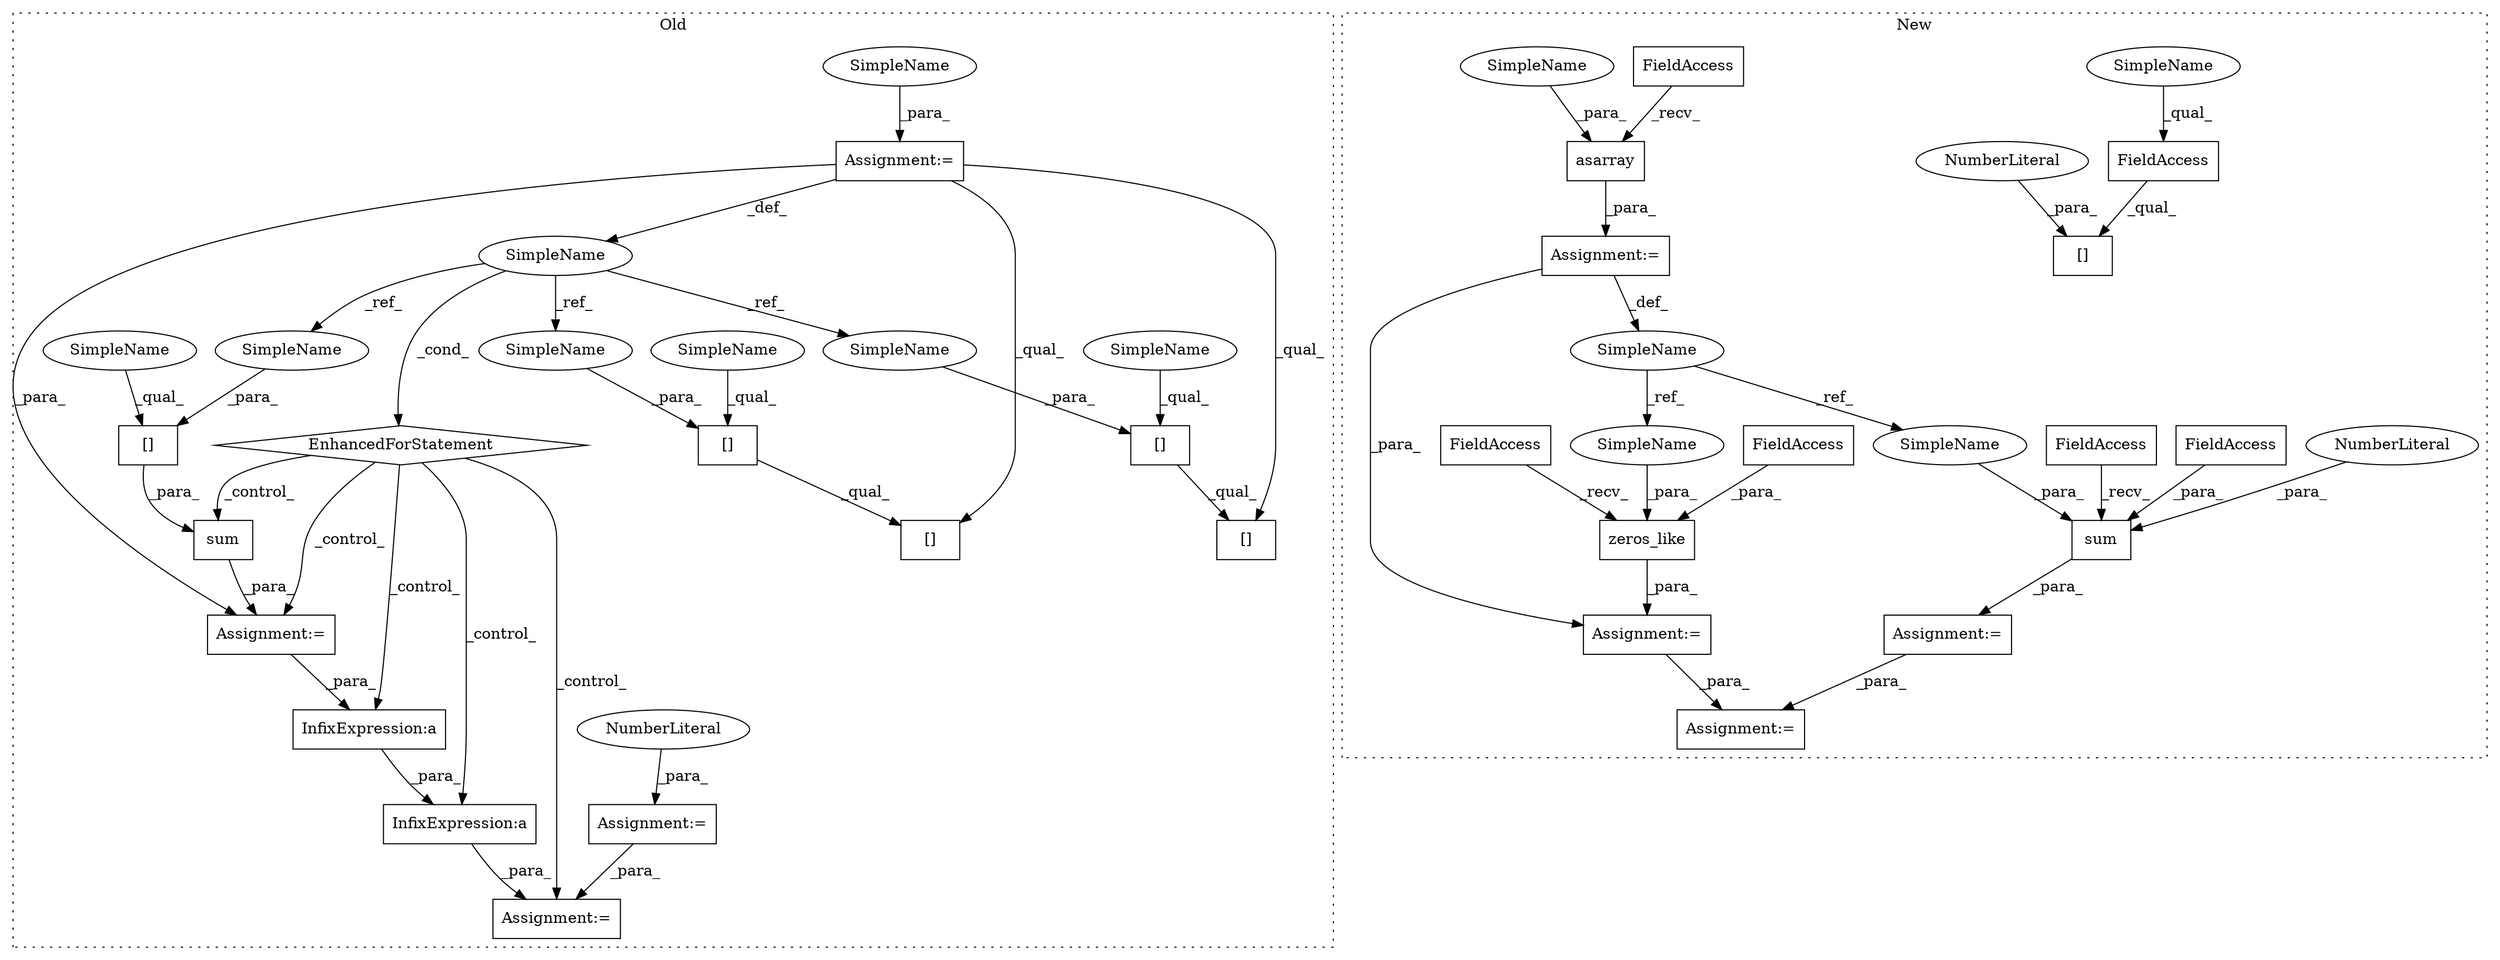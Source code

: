 digraph G {
subgraph cluster0 {
1 [label="sum" a="32" s="1178,1209" l="4,1" shape="box"];
7 [label="InfixExpression:a" a="27" s="1282" l="3" shape="box"];
8 [label="InfixExpression:a" a="27" s="1249" l="3" shape="box"];
9 [label="[]" a="2" s="1182,1208" l="13,1" shape="box"];
10 [label="EnhancedForStatement" a="70" s="1051,1144" l="53,2" shape="diamond"];
11 [label="SimpleName" a="42" s="1116" l="13" shape="ellipse"];
12 [label="[]" a="2" s="1471,1497" l="13,1" shape="box"];
13 [label="[]" a="2" s="1405,1431" l="13,1" shape="box"];
24 [label="Assignment:=" a="7" s="1177" l="1" shape="box"];
25 [label="[]" a="2" s="1471,1504" l="28,1" shape="box"];
28 [label="Assignment:=" a="7" s="1223" l="2" shape="box"];
29 [label="[]" a="2" s="1405,1438" l="28,1" shape="box"];
30 [label="Assignment:=" a="7" s="1051,1144" l="53,2" shape="box"];
31 [label="Assignment:=" a="7" s="1043" l="1" shape="box"];
32 [label="NumberLiteral" a="34" s="1044" l="1" shape="ellipse"];
35 [label="SimpleName" a="42" s="1405" l="12" shape="ellipse"];
36 [label="SimpleName" a="42" s="1471" l="12" shape="ellipse"];
37 [label="SimpleName" a="42" s="1132" l="12" shape="ellipse"];
38 [label="SimpleName" a="42" s="1182" l="12" shape="ellipse"];
39 [label="SimpleName" a="42" s="1418" l="13" shape="ellipse"];
40 [label="SimpleName" a="42" s="1484" l="13" shape="ellipse"];
41 [label="SimpleName" a="42" s="1195" l="13" shape="ellipse"];
label = "Old";
style="dotted";
}
subgraph cluster1 {
2 [label="asarray" a="32" s="1222,1242" l="8,1" shape="box"];
3 [label="Assignment:=" a="7" s="1366" l="1" shape="box"];
4 [label="sum" a="32" s="1373,1398" l="4,1" shape="box"];
5 [label="NumberLiteral" a="34" s="1384" l="1" shape="ellipse"];
6 [label="zeros_like" a="32" s="1272,1302" l="11,1" shape="box"];
14 [label="SimpleName" a="42" s="1209" l="6" shape="ellipse"];
15 [label="FieldAccess" a="22" s="1216" l="5" shape="box"];
16 [label="FieldAccess" a="22" s="1266" l="5" shape="box"];
17 [label="FieldAccess" a="22" s="1290" l="5" shape="box"];
18 [label="FieldAccess" a="22" s="1181" l="18" shape="box"];
19 [label="[]" a="2" s="1181,1201" l="19,1" shape="box"];
20 [label="NumberLiteral" a="34" s="1200" l="1" shape="ellipse"];
21 [label="FieldAccess" a="22" s="1386" l="5" shape="box"];
22 [label="FieldAccess" a="22" s="1367" l="5" shape="box"];
23 [label="Assignment:=" a="7" s="1265" l="1" shape="box"];
26 [label="Assignment:=" a="7" s="1474" l="1" shape="box"];
27 [label="Assignment:=" a="7" s="1215" l="1" shape="box"];
33 [label="SimpleName" a="42" s="1283" l="6" shape="ellipse"];
34 [label="SimpleName" a="42" s="1377" l="6" shape="ellipse"];
42 [label="SimpleName" a="42" s="1181" l="12" shape="ellipse"];
43 [label="SimpleName" a="42" s="1230" l="12" shape="ellipse"];
label = "New";
style="dotted";
}
1 -> 24 [label="_para_"];
2 -> 27 [label="_para_"];
3 -> 26 [label="_para_"];
4 -> 3 [label="_para_"];
5 -> 4 [label="_para_"];
6 -> 23 [label="_para_"];
7 -> 8 [label="_para_"];
8 -> 28 [label="_para_"];
9 -> 1 [label="_para_"];
10 -> 1 [label="_control_"];
10 -> 8 [label="_control_"];
10 -> 7 [label="_control_"];
10 -> 28 [label="_control_"];
10 -> 24 [label="_control_"];
11 -> 40 [label="_ref_"];
11 -> 39 [label="_ref_"];
11 -> 41 [label="_ref_"];
11 -> 10 [label="_cond_"];
12 -> 25 [label="_qual_"];
13 -> 29 [label="_qual_"];
14 -> 33 [label="_ref_"];
14 -> 34 [label="_ref_"];
15 -> 2 [label="_recv_"];
16 -> 6 [label="_recv_"];
17 -> 6 [label="_para_"];
18 -> 19 [label="_qual_"];
20 -> 19 [label="_para_"];
21 -> 4 [label="_para_"];
22 -> 4 [label="_recv_"];
23 -> 26 [label="_para_"];
24 -> 7 [label="_para_"];
27 -> 14 [label="_def_"];
27 -> 23 [label="_para_"];
30 -> 29 [label="_qual_"];
30 -> 11 [label="_def_"];
30 -> 25 [label="_qual_"];
30 -> 24 [label="_para_"];
31 -> 28 [label="_para_"];
32 -> 31 [label="_para_"];
33 -> 6 [label="_para_"];
34 -> 4 [label="_para_"];
35 -> 13 [label="_qual_"];
36 -> 12 [label="_qual_"];
37 -> 30 [label="_para_"];
38 -> 9 [label="_qual_"];
39 -> 13 [label="_para_"];
40 -> 12 [label="_para_"];
41 -> 9 [label="_para_"];
42 -> 18 [label="_qual_"];
43 -> 2 [label="_para_"];
}